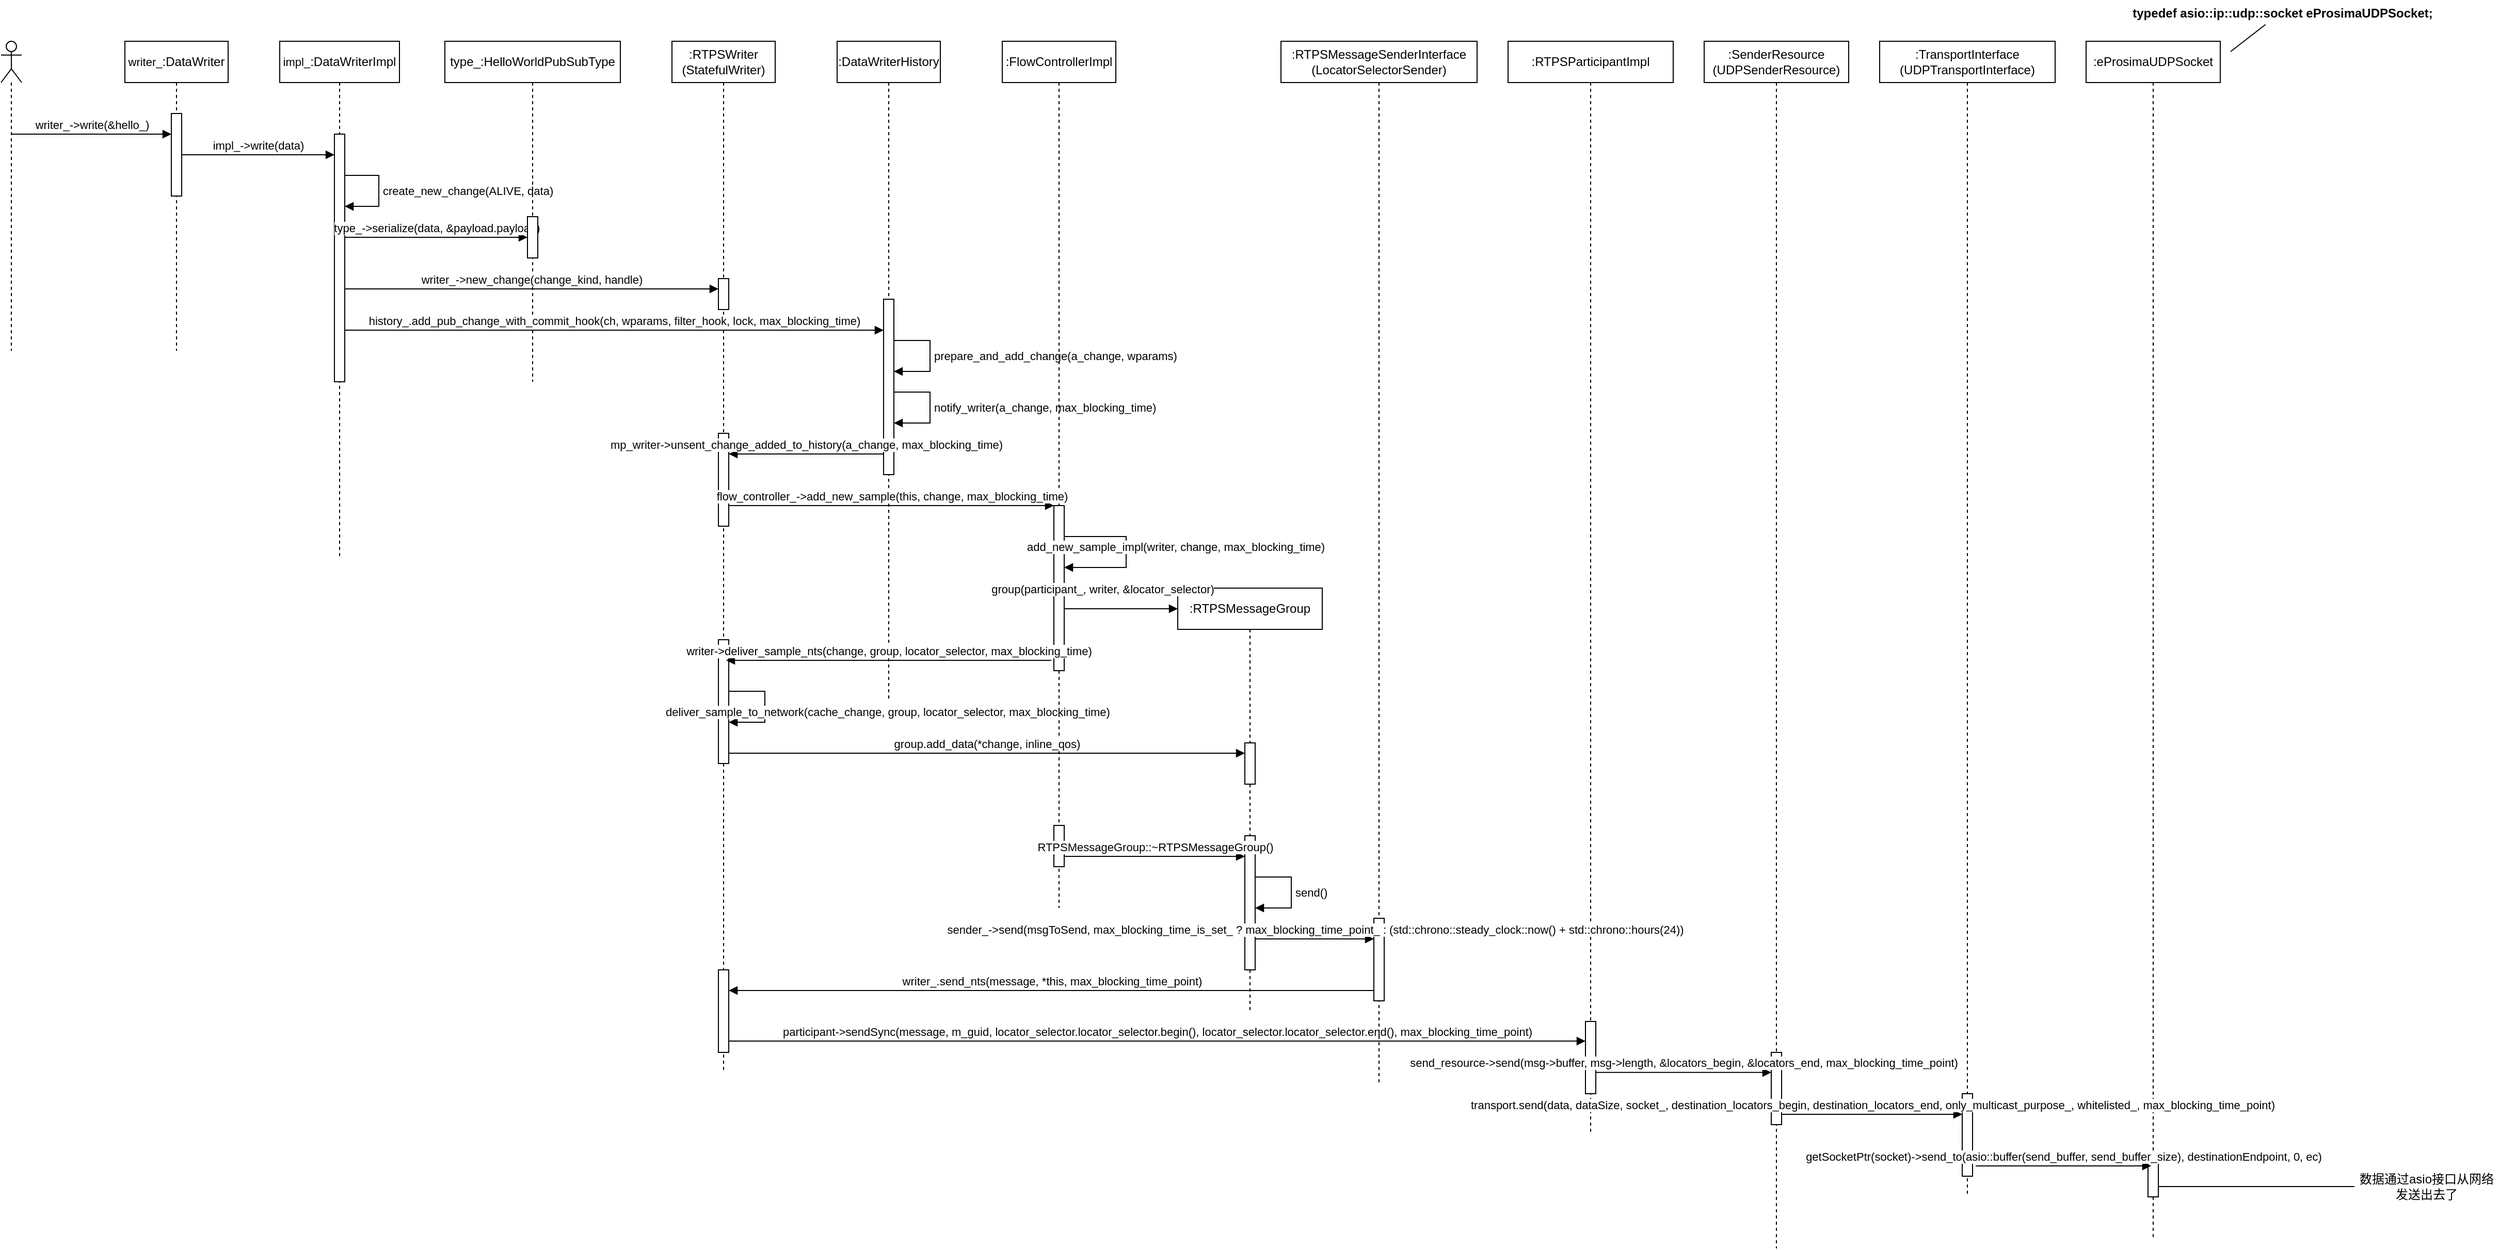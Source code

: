 <mxfile version="26.1.1">
  <diagram name="第 1 页" id="Tpjfd2NYLwCAwLF0lQr-">
    <mxGraphModel dx="917" dy="482" grid="1" gridSize="10" guides="1" tooltips="1" connect="1" arrows="1" fold="1" page="1" pageScale="1" pageWidth="827" pageHeight="1169" math="0" shadow="0">
      <root>
        <mxCell id="0" />
        <mxCell id="1" parent="0" />
        <mxCell id="QcjXzTzvLksY9jFo9eeE-1" value="" style="shape=umlLifeline;perimeter=lifelinePerimeter;whiteSpace=wrap;html=1;container=1;dropTarget=0;collapsible=0;recursiveResize=0;outlineConnect=0;portConstraint=eastwest;newEdgeStyle={&quot;curved&quot;:0,&quot;rounded&quot;:0};participant=umlActor;" parent="1" vertex="1">
          <mxGeometry x="70" y="200" width="20" height="300" as="geometry" />
        </mxCell>
        <mxCell id="QcjXzTzvLksY9jFo9eeE-5" value="&lt;span style=&quot;font-size: 11px; text-wrap-mode: nowrap; background-color: rgb(255, 255, 255);&quot;&gt;writer_&lt;/span&gt;:DataWriter" style="shape=umlLifeline;perimeter=lifelinePerimeter;whiteSpace=wrap;html=1;container=1;dropTarget=0;collapsible=0;recursiveResize=0;outlineConnect=0;portConstraint=eastwest;newEdgeStyle={&quot;curved&quot;:0,&quot;rounded&quot;:0};" parent="1" vertex="1">
          <mxGeometry x="190" y="200" width="100" height="300" as="geometry" />
        </mxCell>
        <mxCell id="QcjXzTzvLksY9jFo9eeE-7" value="" style="html=1;points=[[0,0,0,0,5],[0,1,0,0,-5],[1,0,0,0,5],[1,1,0,0,-5]];perimeter=orthogonalPerimeter;outlineConnect=0;targetShapes=umlLifeline;portConstraint=eastwest;newEdgeStyle={&quot;curved&quot;:0,&quot;rounded&quot;:0};" parent="QcjXzTzvLksY9jFo9eeE-5" vertex="1">
          <mxGeometry x="45" y="70.0" width="10" height="80" as="geometry" />
        </mxCell>
        <mxCell id="QcjXzTzvLksY9jFo9eeE-6" value="writer_-&amp;gt;write(&amp;amp;hello_)" style="html=1;verticalAlign=bottom;endArrow=block;curved=0;rounded=0;" parent="1" source="QcjXzTzvLksY9jFo9eeE-1" target="QcjXzTzvLksY9jFo9eeE-7" edge="1">
          <mxGeometry width="80" relative="1" as="geometry">
            <mxPoint x="100" y="310" as="sourcePoint" />
            <mxPoint x="180" y="310" as="targetPoint" />
            <Array as="points">
              <mxPoint x="160" y="290" />
            </Array>
          </mxGeometry>
        </mxCell>
        <mxCell id="QcjXzTzvLksY9jFo9eeE-8" value="&lt;span style=&quot;font-size: 11px; text-wrap-mode: nowrap; background-color: rgb(255, 255, 255);&quot;&gt;impl_&lt;/span&gt;:DataWriterImpl" style="shape=umlLifeline;perimeter=lifelinePerimeter;whiteSpace=wrap;html=1;container=1;dropTarget=0;collapsible=0;recursiveResize=0;outlineConnect=0;portConstraint=eastwest;newEdgeStyle={&quot;curved&quot;:0,&quot;rounded&quot;:0};" parent="1" vertex="1">
          <mxGeometry x="340" y="200" width="116" height="500" as="geometry" />
        </mxCell>
        <mxCell id="QcjXzTzvLksY9jFo9eeE-9" value="" style="html=1;points=[[0,0,0,0,5],[0,1,0,0,-5],[1,0,0,0,5],[1,1,0,0,-5]];perimeter=orthogonalPerimeter;outlineConnect=0;targetShapes=umlLifeline;portConstraint=eastwest;newEdgeStyle={&quot;curved&quot;:0,&quot;rounded&quot;:0};" parent="QcjXzTzvLksY9jFo9eeE-8" vertex="1">
          <mxGeometry x="53" y="90" width="10" height="240" as="geometry" />
        </mxCell>
        <mxCell id="QcjXzTzvLksY9jFo9eeE-13" value="create_new_change(ALIVE, data)" style="html=1;align=left;spacingLeft=2;endArrow=block;rounded=0;edgeStyle=orthogonalEdgeStyle;curved=0;rounded=0;" parent="QcjXzTzvLksY9jFo9eeE-8" edge="1">
          <mxGeometry relative="1" as="geometry">
            <mxPoint x="63" y="130.004" as="sourcePoint" />
            <Array as="points">
              <mxPoint x="96" y="129.97" />
              <mxPoint x="96" y="159.97" />
            </Array>
            <mxPoint x="63" y="160.004" as="targetPoint" />
          </mxGeometry>
        </mxCell>
        <mxCell id="QcjXzTzvLksY9jFo9eeE-10" value="impl_-&amp;gt;write(data)" style="html=1;verticalAlign=bottom;endArrow=block;curved=0;rounded=0;" parent="1" source="QcjXzTzvLksY9jFo9eeE-7" target="QcjXzTzvLksY9jFo9eeE-9" edge="1">
          <mxGeometry width="80" relative="1" as="geometry">
            <mxPoint x="280" y="370" as="sourcePoint" />
            <mxPoint x="410" y="370.0" as="targetPoint" />
          </mxGeometry>
        </mxCell>
        <mxCell id="QcjXzTzvLksY9jFo9eeE-14" value=":TransportInterface&lt;div&gt;(UDPTransportInterface)&lt;/div&gt;" style="shape=umlLifeline;perimeter=lifelinePerimeter;whiteSpace=wrap;html=1;container=1;dropTarget=0;collapsible=0;recursiveResize=0;outlineConnect=0;portConstraint=eastwest;newEdgeStyle={&quot;curved&quot;:0,&quot;rounded&quot;:0};" parent="1" vertex="1">
          <mxGeometry x="1890" y="200" width="170" height="1120" as="geometry" />
        </mxCell>
        <mxCell id="QcjXzTzvLksY9jFo9eeE-73" value="" style="html=1;points=[[0,0,0,0,5],[0,1,0,0,-5],[1,0,0,0,5],[1,1,0,0,-5]];perimeter=orthogonalPerimeter;outlineConnect=0;targetShapes=umlLifeline;portConstraint=eastwest;newEdgeStyle={&quot;curved&quot;:0,&quot;rounded&quot;:0};" parent="QcjXzTzvLksY9jFo9eeE-14" vertex="1">
          <mxGeometry x="80" y="1020" width="10" height="80" as="geometry" />
        </mxCell>
        <mxCell id="QcjXzTzvLksY9jFo9eeE-15" value=":SenderResource&lt;div&gt;(UDPSenderResource)&lt;/div&gt;" style="shape=umlLifeline;perimeter=lifelinePerimeter;whiteSpace=wrap;html=1;container=1;dropTarget=0;collapsible=0;recursiveResize=0;outlineConnect=0;portConstraint=eastwest;newEdgeStyle={&quot;curved&quot;:0,&quot;rounded&quot;:0};" parent="1" vertex="1">
          <mxGeometry x="1720" y="200" width="140" height="1170" as="geometry" />
        </mxCell>
        <mxCell id="QcjXzTzvLksY9jFo9eeE-18" value="" style="html=1;points=[[0,0,0,0,5],[0,1,0,0,-5],[1,0,0,0,5],[1,1,0,0,-5]];perimeter=orthogonalPerimeter;outlineConnect=0;targetShapes=umlLifeline;portConstraint=eastwest;newEdgeStyle={&quot;curved&quot;:0,&quot;rounded&quot;:0};" parent="QcjXzTzvLksY9jFo9eeE-15" vertex="1">
          <mxGeometry x="65" y="980" width="10" height="70" as="geometry" />
        </mxCell>
        <mxCell id="QcjXzTzvLksY9jFo9eeE-16" value=":RTPSParticipantImpl" style="shape=umlLifeline;perimeter=lifelinePerimeter;whiteSpace=wrap;html=1;container=1;dropTarget=0;collapsible=0;recursiveResize=0;outlineConnect=0;portConstraint=eastwest;newEdgeStyle={&quot;curved&quot;:0,&quot;rounded&quot;:0};" parent="1" vertex="1">
          <mxGeometry x="1530" y="200" width="160" height="1060" as="geometry" />
        </mxCell>
        <mxCell id="QcjXzTzvLksY9jFo9eeE-17" value="" style="html=1;points=[[0,0,0,0,5],[0,1,0,0,-5],[1,0,0,0,5],[1,1,0,0,-5]];perimeter=orthogonalPerimeter;outlineConnect=0;targetShapes=umlLifeline;portConstraint=eastwest;newEdgeStyle={&quot;curved&quot;:0,&quot;rounded&quot;:0};" parent="QcjXzTzvLksY9jFo9eeE-16" vertex="1">
          <mxGeometry x="75" y="950" width="10" height="70" as="geometry" />
        </mxCell>
        <mxCell id="QcjXzTzvLksY9jFo9eeE-24" value=":eProsimaUDPSocket" style="shape=umlLifeline;perimeter=lifelinePerimeter;whiteSpace=wrap;html=1;container=1;dropTarget=0;collapsible=0;recursiveResize=0;outlineConnect=0;portConstraint=eastwest;newEdgeStyle={&quot;curved&quot;:0,&quot;rounded&quot;:0};" parent="1" vertex="1">
          <mxGeometry x="2090" y="200" width="130" height="1160" as="geometry" />
        </mxCell>
        <mxCell id="QcjXzTzvLksY9jFo9eeE-75" value="" style="html=1;points=[[0,0,0,0,5],[0,1,0,0,-5],[1,0,0,0,5],[1,1,0,0,-5]];perimeter=orthogonalPerimeter;outlineConnect=0;targetShapes=umlLifeline;portConstraint=eastwest;newEdgeStyle={&quot;curved&quot;:0,&quot;rounded&quot;:0};" parent="QcjXzTzvLksY9jFo9eeE-24" vertex="1">
          <mxGeometry x="60" y="1080" width="10" height="40" as="geometry" />
        </mxCell>
        <mxCell id="QcjXzTzvLksY9jFo9eeE-26" value="typedef asio::ip::udp::socket eProsimaUDPSocket;" style="text;align=center;fontStyle=1;verticalAlign=middle;spacingLeft=3;spacingRight=3;strokeColor=none;rotatable=0;points=[[0,0.5],[1,0.5]];portConstraint=eastwest;html=1;" parent="1" vertex="1">
          <mxGeometry x="2240" y="160" width="80" height="26" as="geometry" />
        </mxCell>
        <mxCell id="QcjXzTzvLksY9jFo9eeE-29" value=":RTPSWriter&lt;div&gt;(StatefulWriter)&lt;/div&gt;" style="shape=umlLifeline;perimeter=lifelinePerimeter;whiteSpace=wrap;html=1;container=1;dropTarget=0;collapsible=0;recursiveResize=0;outlineConnect=0;portConstraint=eastwest;newEdgeStyle={&quot;curved&quot;:0,&quot;rounded&quot;:0};" parent="1" vertex="1">
          <mxGeometry x="720" y="200" width="100" height="1000" as="geometry" />
        </mxCell>
        <mxCell id="QcjXzTzvLksY9jFo9eeE-32" value="" style="html=1;points=[[0,0,0,0,5],[0,1,0,0,-5],[1,0,0,0,5],[1,1,0,0,-5]];perimeter=orthogonalPerimeter;outlineConnect=0;targetShapes=umlLifeline;portConstraint=eastwest;newEdgeStyle={&quot;curved&quot;:0,&quot;rounded&quot;:0};" parent="QcjXzTzvLksY9jFo9eeE-29" vertex="1">
          <mxGeometry x="45" y="230" width="10" height="30" as="geometry" />
        </mxCell>
        <mxCell id="QcjXzTzvLksY9jFo9eeE-30" value="" style="html=1;points=[[0,0,0,0,5],[0,1,0,0,-5],[1,0,0,0,5],[1,1,0,0,-5]];perimeter=orthogonalPerimeter;outlineConnect=0;targetShapes=umlLifeline;portConstraint=eastwest;newEdgeStyle={&quot;curved&quot;:0,&quot;rounded&quot;:0};" parent="QcjXzTzvLksY9jFo9eeE-29" vertex="1">
          <mxGeometry x="45" y="380" width="10" height="90" as="geometry" />
        </mxCell>
        <mxCell id="QcjXzTzvLksY9jFo9eeE-57" value="" style="html=1;points=[[0,0,0,0,5],[0,1,0,0,-5],[1,0,0,0,5],[1,1,0,0,-5]];perimeter=orthogonalPerimeter;outlineConnect=0;targetShapes=umlLifeline;portConstraint=eastwest;newEdgeStyle={&quot;curved&quot;:0,&quot;rounded&quot;:0};" parent="QcjXzTzvLksY9jFo9eeE-29" vertex="1">
          <mxGeometry x="45" y="580" width="10" height="120" as="geometry" />
        </mxCell>
        <mxCell id="QcjXzTzvLksY9jFo9eeE-61" value="deliver_sample_to_network(cache_change, group, locator_selector, max_blocking_time)" style="html=1;align=left;spacingLeft=2;endArrow=block;rounded=0;edgeStyle=orthogonalEdgeStyle;curved=0;rounded=0;" parent="QcjXzTzvLksY9jFo9eeE-29" source="QcjXzTzvLksY9jFo9eeE-57" target="QcjXzTzvLksY9jFo9eeE-57" edge="1">
          <mxGeometry x="1" y="-66" relative="1" as="geometry">
            <mxPoint x="70" y="630" as="sourcePoint" />
            <Array as="points">
              <mxPoint x="90" y="630" />
              <mxPoint x="90" y="660" />
            </Array>
            <mxPoint x="75" y="660.034" as="targetPoint" />
            <mxPoint x="-65" y="56" as="offset" />
          </mxGeometry>
        </mxCell>
        <mxCell id="QcjXzTzvLksY9jFo9eeE-72" value="" style="html=1;points=[[0,0,0,0,5],[0,1,0,0,-5],[1,0,0,0,5],[1,1,0,0,-5]];perimeter=orthogonalPerimeter;outlineConnect=0;targetShapes=umlLifeline;portConstraint=eastwest;newEdgeStyle={&quot;curved&quot;:0,&quot;rounded&quot;:0};" parent="QcjXzTzvLksY9jFo9eeE-29" vertex="1">
          <mxGeometry x="45" y="900" width="10" height="80" as="geometry" />
        </mxCell>
        <mxCell id="QcjXzTzvLksY9jFo9eeE-33" value="type_-&amp;gt;serialize(data, &amp;amp;payload.payload)" style="html=1;verticalAlign=bottom;endArrow=block;curved=0;rounded=0;" parent="1" source="QcjXzTzvLksY9jFo9eeE-9" target="QcjXzTzvLksY9jFo9eeE-35" edge="1">
          <mxGeometry width="80" relative="1" as="geometry">
            <mxPoint x="427" y="470" as="sourcePoint" />
            <mxPoint x="520" y="470" as="targetPoint" />
            <Array as="points">
              <mxPoint x="580" y="390" />
            </Array>
          </mxGeometry>
        </mxCell>
        <mxCell id="QcjXzTzvLksY9jFo9eeE-34" value="type_:HelloWorldPubSubType" style="shape=umlLifeline;perimeter=lifelinePerimeter;whiteSpace=wrap;html=1;container=1;dropTarget=0;collapsible=0;recursiveResize=0;outlineConnect=0;portConstraint=eastwest;newEdgeStyle={&quot;curved&quot;:0,&quot;rounded&quot;:0};" parent="1" vertex="1">
          <mxGeometry x="500" y="200" width="170" height="330" as="geometry" />
        </mxCell>
        <mxCell id="QcjXzTzvLksY9jFo9eeE-35" value="" style="html=1;points=[[0,0,0,0,5],[0,1,0,0,-5],[1,0,0,0,5],[1,1,0,0,-5]];perimeter=orthogonalPerimeter;outlineConnect=0;targetShapes=umlLifeline;portConstraint=eastwest;newEdgeStyle={&quot;curved&quot;:0,&quot;rounded&quot;:0};" parent="QcjXzTzvLksY9jFo9eeE-34" vertex="1">
          <mxGeometry x="80" y="170" width="10" height="40" as="geometry" />
        </mxCell>
        <mxCell id="QcjXzTzvLksY9jFo9eeE-36" value="writer_-&amp;gt;new_change(change_kind, handle)" style="html=1;verticalAlign=bottom;endArrow=block;curved=0;rounded=0;" parent="1" edge="1" target="QcjXzTzvLksY9jFo9eeE-32">
          <mxGeometry width="80" relative="1" as="geometry">
            <mxPoint x="403.0" y="440.0" as="sourcePoint" />
            <mxPoint x="750" y="440" as="targetPoint" />
          </mxGeometry>
        </mxCell>
        <mxCell id="QcjXzTzvLksY9jFo9eeE-31" value="participant-&amp;gt;sendSync(message, m_guid, locator_selector.locator_selector.begin(), locator_selector.locator_selector.end(), max_blocking_time_point)" style="html=1;verticalAlign=bottom;endArrow=block;curved=0;rounded=0;" parent="1" source="QcjXzTzvLksY9jFo9eeE-72" target="QcjXzTzvLksY9jFo9eeE-17" edge="1">
          <mxGeometry width="80" relative="1" as="geometry">
            <mxPoint x="1110" y="1169" as="sourcePoint" />
            <mxPoint x="1500" y="1169" as="targetPoint" />
            <Array as="points">
              <mxPoint x="1295" y="1169" />
            </Array>
          </mxGeometry>
        </mxCell>
        <mxCell id="QcjXzTzvLksY9jFo9eeE-37" value=":DataWriterHistory" style="shape=umlLifeline;perimeter=lifelinePerimeter;whiteSpace=wrap;html=1;container=1;dropTarget=0;collapsible=0;recursiveResize=0;outlineConnect=0;portConstraint=eastwest;newEdgeStyle={&quot;curved&quot;:0,&quot;rounded&quot;:0};" parent="1" vertex="1">
          <mxGeometry x="880" y="200" width="100" height="640" as="geometry" />
        </mxCell>
        <mxCell id="QcjXzTzvLksY9jFo9eeE-38" value="" style="html=1;points=[[0,0,0,0,5],[0,1,0,0,-5],[1,0,0,0,5],[1,1,0,0,-5]];perimeter=orthogonalPerimeter;outlineConnect=0;targetShapes=umlLifeline;portConstraint=eastwest;newEdgeStyle={&quot;curved&quot;:0,&quot;rounded&quot;:0};" parent="QcjXzTzvLksY9jFo9eeE-37" vertex="1">
          <mxGeometry x="45" y="250" width="10" height="170" as="geometry" />
        </mxCell>
        <mxCell id="QcjXzTzvLksY9jFo9eeE-43" value="prepare_and_add_change(a_change, wparams)" style="html=1;align=left;spacingLeft=2;endArrow=block;rounded=0;edgeStyle=orthogonalEdgeStyle;curved=0;rounded=0;" parent="QcjXzTzvLksY9jFo9eeE-37" edge="1">
          <mxGeometry relative="1" as="geometry">
            <mxPoint x="55" y="290" as="sourcePoint" />
            <Array as="points">
              <mxPoint x="90" y="290" />
              <mxPoint x="90" y="320" />
            </Array>
            <mxPoint x="55" y="320" as="targetPoint" />
          </mxGeometry>
        </mxCell>
        <mxCell id="QcjXzTzvLksY9jFo9eeE-48" value="notify_writer(a_change, max_blocking_time)" style="html=1;align=left;spacingLeft=2;endArrow=block;rounded=0;edgeStyle=orthogonalEdgeStyle;curved=0;rounded=0;" parent="QcjXzTzvLksY9jFo9eeE-37" source="QcjXzTzvLksY9jFo9eeE-38" target="QcjXzTzvLksY9jFo9eeE-38" edge="1">
          <mxGeometry relative="1" as="geometry">
            <mxPoint x="60" y="340" as="sourcePoint" />
            <Array as="points">
              <mxPoint x="90" y="340" />
              <mxPoint x="90" y="370" />
            </Array>
            <mxPoint x="65" y="370.034" as="targetPoint" />
          </mxGeometry>
        </mxCell>
        <mxCell id="QcjXzTzvLksY9jFo9eeE-39" value="history_.add_pub_change_with_commit_hook(ch, wparams, filter_hook, lock, max_blocking_time)" style="html=1;verticalAlign=bottom;endArrow=block;curved=0;rounded=0;" parent="1" edge="1" target="QcjXzTzvLksY9jFo9eeE-38">
          <mxGeometry width="80" relative="1" as="geometry">
            <mxPoint x="403" y="480" as="sourcePoint" />
            <mxPoint x="900" y="480" as="targetPoint" />
          </mxGeometry>
        </mxCell>
        <mxCell id="QcjXzTzvLksY9jFo9eeE-19" value="send_resource-&amp;gt;send(msg-&amp;gt;buffer, msg-&amp;gt;length, &amp;amp;locators_begin, &amp;amp;locators_end, max_blocking_time_point)" style="html=1;verticalAlign=bottom;endArrow=block;curved=0;rounded=0;" parent="1" edge="1">
          <mxGeometry x="-0.002" width="80" relative="1" as="geometry">
            <mxPoint x="1615" y="1199.43" as="sourcePoint" />
            <mxPoint x="1785" y="1199.43" as="targetPoint" />
            <mxPoint as="offset" />
          </mxGeometry>
        </mxCell>
        <mxCell id="QcjXzTzvLksY9jFo9eeE-46" value="mp_writer-&amp;gt;unsent_change_added_to_history(a_change, max_blocking_time)" style="html=1;verticalAlign=bottom;endArrow=block;curved=0;rounded=0;" parent="1" edge="1">
          <mxGeometry width="80" relative="1" as="geometry">
            <mxPoint x="925" y="600" as="sourcePoint" />
            <mxPoint x="775" y="600" as="targetPoint" />
          </mxGeometry>
        </mxCell>
        <mxCell id="QcjXzTzvLksY9jFo9eeE-49" value=":FlowControllerImpl" style="shape=umlLifeline;perimeter=lifelinePerimeter;whiteSpace=wrap;html=1;container=1;dropTarget=0;collapsible=0;recursiveResize=0;outlineConnect=0;portConstraint=eastwest;newEdgeStyle={&quot;curved&quot;:0,&quot;rounded&quot;:0};" parent="1" vertex="1">
          <mxGeometry x="1040" y="200" width="110" height="840" as="geometry" />
        </mxCell>
        <mxCell id="QcjXzTzvLksY9jFo9eeE-63" value="" style="html=1;points=[[0,0,0,0,5],[0,1,0,0,-5],[1,0,0,0,5],[1,1,0,0,-5]];perimeter=orthogonalPerimeter;outlineConnect=0;targetShapes=umlLifeline;portConstraint=eastwest;newEdgeStyle={&quot;curved&quot;:0,&quot;rounded&quot;:0};" parent="QcjXzTzvLksY9jFo9eeE-49" vertex="1">
          <mxGeometry x="50" y="760" width="10" height="40" as="geometry" />
        </mxCell>
        <mxCell id="QcjXzTzvLksY9jFo9eeE-50" value="" style="html=1;points=[[0,0,0,0,5],[0,1,0,0,-5],[1,0,0,0,5],[1,1,0,0,-5]];perimeter=orthogonalPerimeter;outlineConnect=0;targetShapes=umlLifeline;portConstraint=eastwest;newEdgeStyle={&quot;curved&quot;:0,&quot;rounded&quot;:0};" parent="QcjXzTzvLksY9jFo9eeE-49" vertex="1">
          <mxGeometry x="50" y="450" width="10" height="160" as="geometry" />
        </mxCell>
        <mxCell id="QcjXzTzvLksY9jFo9eeE-53" value="add_new_sample_impl(writer, change, max_blocking_time)" style="html=1;align=left;spacingLeft=2;endArrow=block;rounded=0;edgeStyle=orthogonalEdgeStyle;curved=0;rounded=0;" parent="QcjXzTzvLksY9jFo9eeE-49" source="QcjXzTzvLksY9jFo9eeE-50" target="QcjXzTzvLksY9jFo9eeE-50" edge="1">
          <mxGeometry x="-1" y="-41" relative="1" as="geometry">
            <mxPoint x="130" y="480" as="sourcePoint" />
            <Array as="points">
              <mxPoint x="120" y="480" />
              <mxPoint x="120" y="510" />
            </Array>
            <mxPoint x="135" y="510.034" as="targetPoint" />
            <mxPoint x="-40" y="-31" as="offset" />
          </mxGeometry>
        </mxCell>
        <mxCell id="QcjXzTzvLksY9jFo9eeE-51" value="flow_controller_-&amp;gt;add_new_sample(this, change, max_blocking_time)" style="html=1;verticalAlign=bottom;endArrow=block;curved=0;rounded=0;" parent="1" edge="1" target="QcjXzTzvLksY9jFo9eeE-50" source="QcjXzTzvLksY9jFo9eeE-30">
          <mxGeometry width="80" relative="1" as="geometry">
            <mxPoint x="805" y="660" as="sourcePoint" />
            <mxPoint x="1070" y="660" as="targetPoint" />
          </mxGeometry>
        </mxCell>
        <mxCell id="QcjXzTzvLksY9jFo9eeE-54" value=":RTPSMessageGroup" style="shape=umlLifeline;perimeter=lifelinePerimeter;whiteSpace=wrap;html=1;container=1;dropTarget=0;collapsible=0;recursiveResize=0;outlineConnect=0;portConstraint=eastwest;newEdgeStyle={&quot;curved&quot;:0,&quot;rounded&quot;:0};" parent="1" vertex="1">
          <mxGeometry x="1210" y="730" width="140" height="410" as="geometry" />
        </mxCell>
        <mxCell id="QcjXzTzvLksY9jFo9eeE-60" value="" style="html=1;points=[[0,0,0,0,5],[0,1,0,0,-5],[1,0,0,0,5],[1,1,0,0,-5]];perimeter=orthogonalPerimeter;outlineConnect=0;targetShapes=umlLifeline;portConstraint=eastwest;newEdgeStyle={&quot;curved&quot;:0,&quot;rounded&quot;:0};" parent="QcjXzTzvLksY9jFo9eeE-54" vertex="1">
          <mxGeometry x="65" y="150" width="10" height="40" as="geometry" />
        </mxCell>
        <mxCell id="QcjXzTzvLksY9jFo9eeE-64" value="" style="html=1;points=[[0,0,0,0,5],[0,1,0,0,-5],[1,0,0,0,5],[1,1,0,0,-5]];perimeter=orthogonalPerimeter;outlineConnect=0;targetShapes=umlLifeline;portConstraint=eastwest;newEdgeStyle={&quot;curved&quot;:0,&quot;rounded&quot;:0};" parent="QcjXzTzvLksY9jFo9eeE-54" vertex="1">
          <mxGeometry x="65" y="240" width="10" height="130" as="geometry" />
        </mxCell>
        <mxCell id="QcjXzTzvLksY9jFo9eeE-67" value="send()" style="html=1;align=left;spacingLeft=2;endArrow=block;rounded=0;edgeStyle=orthogonalEdgeStyle;curved=0;rounded=0;" parent="QcjXzTzvLksY9jFo9eeE-54" source="QcjXzTzvLksY9jFo9eeE-64" target="QcjXzTzvLksY9jFo9eeE-64" edge="1">
          <mxGeometry relative="1" as="geometry">
            <mxPoint x="80" y="279.94" as="sourcePoint" />
            <Array as="points">
              <mxPoint x="110" y="280" />
              <mxPoint x="110" y="310" />
            </Array>
            <mxPoint x="85" y="309.974" as="targetPoint" />
          </mxGeometry>
        </mxCell>
        <mxCell id="QcjXzTzvLksY9jFo9eeE-55" value="group(participant_, writer, &amp;amp;locator_selector)" style="html=1;verticalAlign=bottom;endArrow=block;curved=0;rounded=0;" parent="1" edge="1" source="QcjXzTzvLksY9jFo9eeE-50">
          <mxGeometry x="-0.333" y="10" width="80" relative="1" as="geometry">
            <mxPoint x="1120" y="750" as="sourcePoint" />
            <mxPoint x="1210" y="750" as="targetPoint" />
            <mxPoint as="offset" />
          </mxGeometry>
        </mxCell>
        <mxCell id="QcjXzTzvLksY9jFo9eeE-59" value="writer-&amp;gt;deliver_sample_nts(change, group, locator_selector, max_blocking_time)" style="html=1;verticalAlign=bottom;endArrow=block;curved=0;rounded=0;" parent="1" edge="1">
          <mxGeometry width="80" relative="1" as="geometry">
            <mxPoint x="1087.5" y="800" as="sourcePoint" />
            <mxPoint x="772.5" y="800" as="targetPoint" />
          </mxGeometry>
        </mxCell>
        <mxCell id="QcjXzTzvLksY9jFo9eeE-62" value="group.add_data(*change, inline_qos)" style="html=1;verticalAlign=bottom;endArrow=block;curved=0;rounded=0;" parent="1" edge="1">
          <mxGeometry width="80" relative="1" as="geometry">
            <mxPoint x="775" y="890" as="sourcePoint" />
            <mxPoint x="1275" y="890" as="targetPoint" />
          </mxGeometry>
        </mxCell>
        <mxCell id="QcjXzTzvLksY9jFo9eeE-65" value="RTPSMessageGroup::~RTPSMessageGroup()" style="html=1;verticalAlign=bottom;endArrow=block;curved=0;rounded=0;" parent="1" edge="1">
          <mxGeometry width="80" relative="1" as="geometry">
            <mxPoint x="1100" y="990" as="sourcePoint" />
            <mxPoint x="1275" y="990" as="targetPoint" />
          </mxGeometry>
        </mxCell>
        <mxCell id="QcjXzTzvLksY9jFo9eeE-68" value=":RTPSMessageSenderInterface&lt;div&gt;(LocatorSelectorSender)&lt;/div&gt;" style="shape=umlLifeline;perimeter=lifelinePerimeter;whiteSpace=wrap;html=1;container=1;dropTarget=0;collapsible=0;recursiveResize=0;outlineConnect=0;portConstraint=eastwest;newEdgeStyle={&quot;curved&quot;:0,&quot;rounded&quot;:0};" parent="1" vertex="1">
          <mxGeometry x="1310" y="200" width="190" height="1010" as="geometry" />
        </mxCell>
        <mxCell id="QcjXzTzvLksY9jFo9eeE-69" value="" style="html=1;points=[[0,0,0,0,5],[0,1,0,0,-5],[1,0,0,0,5],[1,1,0,0,-5]];perimeter=orthogonalPerimeter;outlineConnect=0;targetShapes=umlLifeline;portConstraint=eastwest;newEdgeStyle={&quot;curved&quot;:0,&quot;rounded&quot;:0};" parent="QcjXzTzvLksY9jFo9eeE-68" vertex="1">
          <mxGeometry x="90" y="850" width="10" height="80" as="geometry" />
        </mxCell>
        <mxCell id="QcjXzTzvLksY9jFo9eeE-70" value="sender_-&amp;gt;send(msgToSend, max_blocking_time_is_set_ ? max_blocking_time_point_ : (std::chrono::steady_clock::now() + std::chrono::hours(24))" style="html=1;verticalAlign=bottom;endArrow=block;curved=0;rounded=0;" parent="1" edge="1">
          <mxGeometry width="80" relative="1" as="geometry">
            <mxPoint x="1285" y="1070" as="sourcePoint" />
            <mxPoint x="1400" y="1070" as="targetPoint" />
          </mxGeometry>
        </mxCell>
        <mxCell id="QcjXzTzvLksY9jFo9eeE-71" value="writer_.send_nts(message, *this, max_blocking_time_point)" style="html=1;verticalAlign=bottom;endArrow=block;curved=0;rounded=0;" parent="1" edge="1">
          <mxGeometry width="80" relative="1" as="geometry">
            <mxPoint x="1400" y="1120" as="sourcePoint" />
            <mxPoint x="775" y="1120" as="targetPoint" />
          </mxGeometry>
        </mxCell>
        <mxCell id="QcjXzTzvLksY9jFo9eeE-74" value="transport.send(data, dataSize, socket_, destination_locators_begin, destination_locators_end, only_multicast_purpose_, whitelisted_, max_blocking_time_point)" style="html=1;verticalAlign=bottom;endArrow=block;curved=0;rounded=0;" parent="1" edge="1">
          <mxGeometry width="80" relative="1" as="geometry">
            <mxPoint x="1795" y="1240" as="sourcePoint" />
            <mxPoint x="1970" y="1240" as="targetPoint" />
          </mxGeometry>
        </mxCell>
        <mxCell id="QcjXzTzvLksY9jFo9eeE-77" value="getSocketPtr(socket)-&amp;gt;send_to(asio::buffer(send_buffer, send_buffer_size), destinationEndpoint, 0, ec)" style="html=1;verticalAlign=bottom;endArrow=block;curved=0;rounded=0;" parent="1" edge="1">
          <mxGeometry width="80" relative="1" as="geometry">
            <mxPoint x="1983" y="1290" as="sourcePoint" />
            <mxPoint x="2153" y="1290" as="targetPoint" />
          </mxGeometry>
        </mxCell>
        <mxCell id="QcjXzTzvLksY9jFo9eeE-79" value="数据通过asio接口从网络发送出去了" style="text;html=1;align=center;verticalAlign=middle;whiteSpace=wrap;rounded=0;" parent="1" vertex="1">
          <mxGeometry x="2350" y="1270" width="140" height="80" as="geometry" />
        </mxCell>
        <mxCell id="QcjXzTzvLksY9jFo9eeE-80" value="" style="endArrow=none;html=1;rounded=0;" parent="1" source="QcjXzTzvLksY9jFo9eeE-79" edge="1">
          <mxGeometry width="50" height="50" relative="1" as="geometry">
            <mxPoint x="1950" y="1430" as="sourcePoint" />
            <mxPoint x="2160" y="1310" as="targetPoint" />
          </mxGeometry>
        </mxCell>
        <mxCell id="QcjXzTzvLksY9jFo9eeE-81" value="" style="endArrow=none;html=1;rounded=0;entryX=0.298;entryY=0.912;entryDx=0;entryDy=0;entryPerimeter=0;" parent="1" target="QcjXzTzvLksY9jFo9eeE-26" edge="1">
          <mxGeometry width="50" height="50" relative="1" as="geometry">
            <mxPoint x="2230" y="210" as="sourcePoint" />
            <mxPoint x="1970" y="190" as="targetPoint" />
          </mxGeometry>
        </mxCell>
      </root>
    </mxGraphModel>
  </diagram>
</mxfile>
